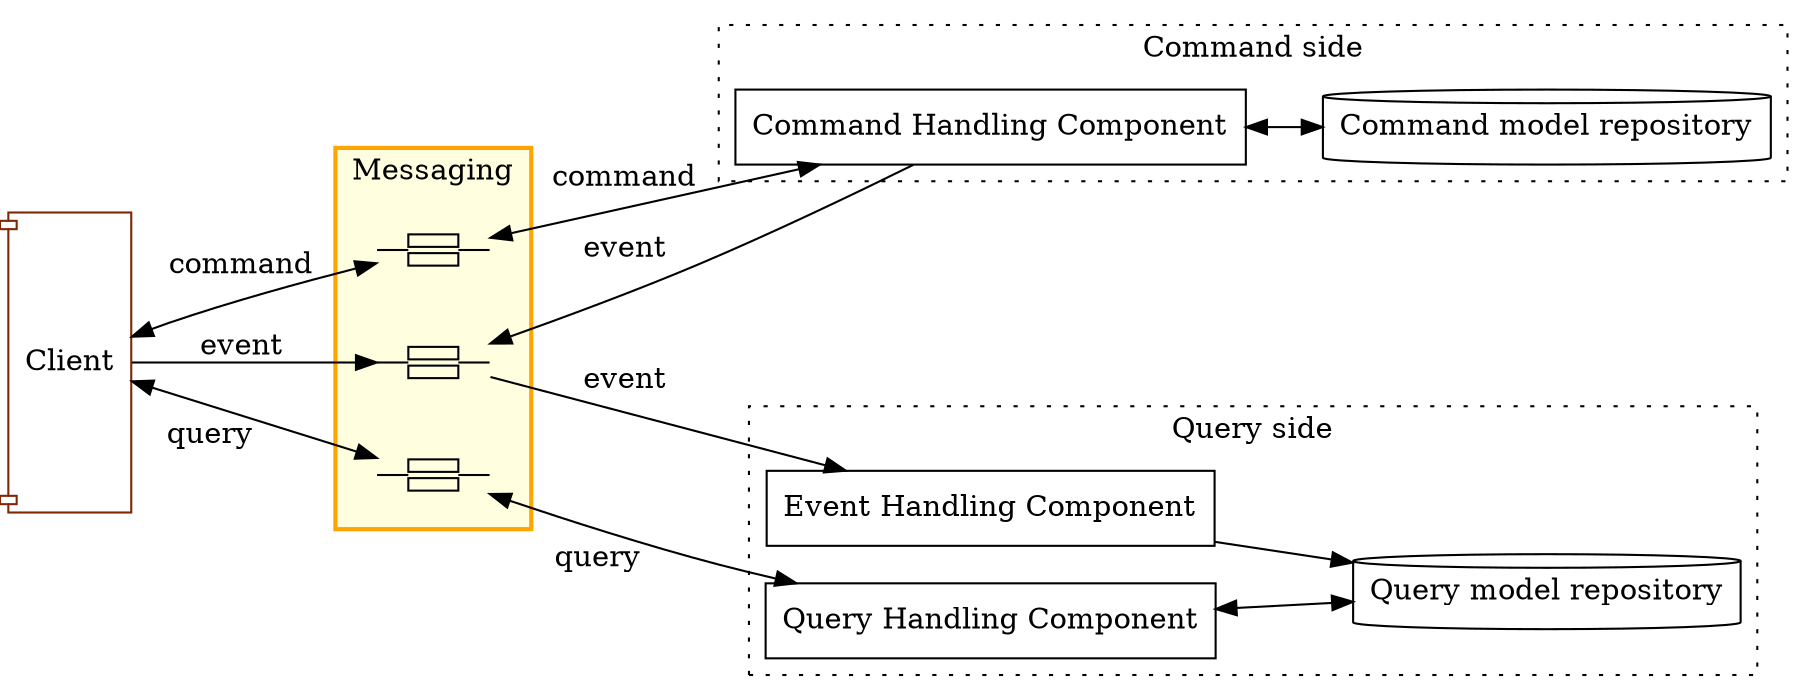 digraph foo {
    layout="dot"
    rankdir="LR"

    node [style=rounded, colorscheme=oranges9]

    subgraph cluster_command_side {
        label="Command side";
        graph[style=dotted];

        "Command Handling Component" [shape=box, style="filled", fillcolor=white]
        "Command model repository" [shape=cylinder, style="filled", fillcolor=white]
        "Command Handling Component" -> "Command model repository" [name="persistCommandModel", dir=both]

        // hack to align the UI
        c1 -> "Command Handling Component" [style="invis"]
    }

    subgraph cluster_query_side {
        label="Query side";
        graph[style=dotted];

        "Event Handling Component" [shape=box, style="filled", fillcolor=white]
        "Query Handling Component" [shape=box, style="filled", fillcolor=white]
        "Query model repository" [shape=cylinder, style="filled", fillcolor=white]

        "Event Handling Component" -> "Query model repository" [name="persistQueryModel"]
        "Query Handling Component" -> "Query model repository" [name="read", dir=both]

        // hack to align the UI
        "Event Handling Component" -> c2 [style="invis"]
    }

    subgraph cluster_messaging {

        label="Messaging";
        bgcolor="lightyellow"
        pencolor=orange
        graph[style=bold];

        CommandBus [shape=assembly, label=""]
        EventBus [shape=assembly, label=""]
        QueryBus [shape=assembly, label=""]


    }

    Client [shape=component, color=9, weight=1, height=2]

    "Command Handling Component" -> EventBus [name="event", label="event"]
    EventBus -> "Event Handling Component" [name="event", label="event"]


    Client -> CommandBus -> "Command Handling Component" [name="command", label="command", dir=both]
    Client -> QueryBus -> "Query Handling Component" [name="query", xlabel="query", dir=both]
    Client -> EventBus [name="event", label="event"]

    // hack to align the UI
    {
        rank=same
        c1 [style="invis"]
        c2 [style="invis"]
    }

}